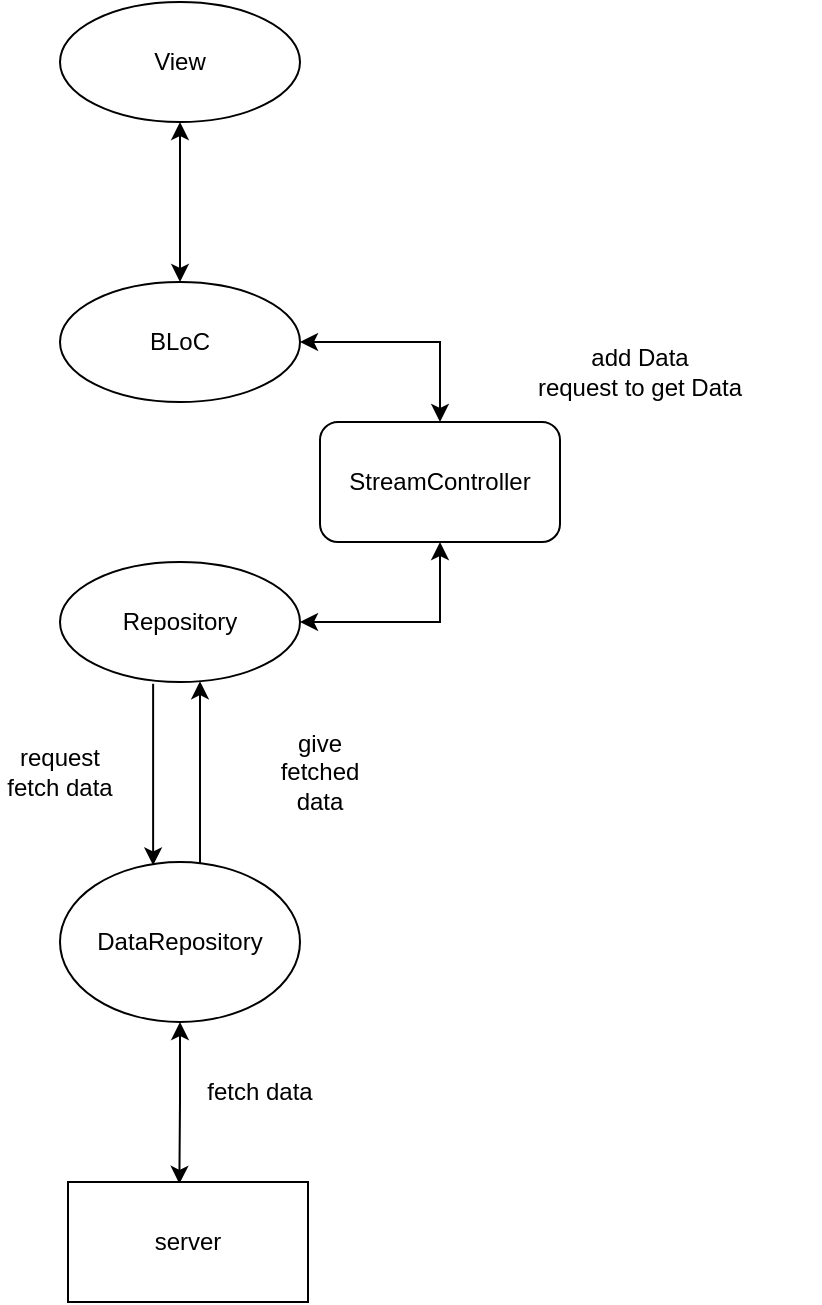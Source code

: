 <mxfile version="16.4.5" type="github">
  <diagram id="fWp90SaGOxRS0m4rPZ-F" name="Page-1">
    <mxGraphModel dx="992" dy="539" grid="1" gridSize="10" guides="1" tooltips="1" connect="1" arrows="1" fold="1" page="1" pageScale="1" pageWidth="827" pageHeight="1169" math="0" shadow="0">
      <root>
        <mxCell id="0" />
        <mxCell id="1" parent="0" />
        <mxCell id="pHxcztYA1CA2AjdNEvCU-6" value="" style="edgeStyle=orthogonalEdgeStyle;rounded=0;orthogonalLoop=1;jettySize=auto;html=1;strokeColor=default;strokeWidth=1;startArrow=none;startFill=0;" edge="1" parent="1" source="pHxcztYA1CA2AjdNEvCU-2" target="pHxcztYA1CA2AjdNEvCU-5">
          <mxGeometry relative="1" as="geometry">
            <Array as="points">
              <mxPoint x="420" y="750" />
              <mxPoint x="420" y="750" />
            </Array>
          </mxGeometry>
        </mxCell>
        <mxCell id="pHxcztYA1CA2AjdNEvCU-24" style="edgeStyle=orthogonalEdgeStyle;rounded=0;orthogonalLoop=1;jettySize=auto;html=1;exitX=0.5;exitY=1;exitDx=0;exitDy=0;entryX=0.464;entryY=0.015;entryDx=0;entryDy=0;entryPerimeter=0;startArrow=classic;startFill=1;strokeColor=default;strokeWidth=1;" edge="1" parent="1" source="pHxcztYA1CA2AjdNEvCU-2" target="pHxcztYA1CA2AjdNEvCU-23">
          <mxGeometry relative="1" as="geometry" />
        </mxCell>
        <mxCell id="pHxcztYA1CA2AjdNEvCU-2" value="DataRepository" style="ellipse;whiteSpace=wrap;html=1;" vertex="1" parent="1">
          <mxGeometry x="350" y="770" width="120" height="80" as="geometry" />
        </mxCell>
        <mxCell id="pHxcztYA1CA2AjdNEvCU-14" style="edgeStyle=orthogonalEdgeStyle;rounded=0;orthogonalLoop=1;jettySize=auto;html=1;entryX=0.5;entryY=1;entryDx=0;entryDy=0;startArrow=classic;startFill=1;strokeColor=default;strokeWidth=1;" edge="1" parent="1" source="pHxcztYA1CA2AjdNEvCU-5" target="pHxcztYA1CA2AjdNEvCU-12">
          <mxGeometry relative="1" as="geometry" />
        </mxCell>
        <mxCell id="pHxcztYA1CA2AjdNEvCU-5" value="Repository" style="ellipse;whiteSpace=wrap;html=1;" vertex="1" parent="1">
          <mxGeometry x="350" y="620" width="120" height="60" as="geometry" />
        </mxCell>
        <mxCell id="pHxcztYA1CA2AjdNEvCU-10" value="" style="edgeStyle=orthogonalEdgeStyle;rounded=0;orthogonalLoop=1;jettySize=auto;html=1;startArrow=classic;startFill=1;strokeColor=default;strokeWidth=1;" edge="1" parent="1" source="pHxcztYA1CA2AjdNEvCU-7" target="pHxcztYA1CA2AjdNEvCU-9">
          <mxGeometry relative="1" as="geometry" />
        </mxCell>
        <mxCell id="pHxcztYA1CA2AjdNEvCU-7" value="BLoC" style="ellipse;whiteSpace=wrap;html=1;" vertex="1" parent="1">
          <mxGeometry x="350" y="480" width="120" height="60" as="geometry" />
        </mxCell>
        <mxCell id="pHxcztYA1CA2AjdNEvCU-9" value="View" style="ellipse;whiteSpace=wrap;html=1;" vertex="1" parent="1">
          <mxGeometry x="350" y="340" width="120" height="60" as="geometry" />
        </mxCell>
        <mxCell id="pHxcztYA1CA2AjdNEvCU-15" style="edgeStyle=orthogonalEdgeStyle;rounded=0;orthogonalLoop=1;jettySize=auto;html=1;entryX=1;entryY=0.5;entryDx=0;entryDy=0;startArrow=classic;startFill=1;strokeColor=default;strokeWidth=1;exitX=0.5;exitY=0;exitDx=0;exitDy=0;" edge="1" parent="1" source="pHxcztYA1CA2AjdNEvCU-12" target="pHxcztYA1CA2AjdNEvCU-7">
          <mxGeometry relative="1" as="geometry" />
        </mxCell>
        <mxCell id="pHxcztYA1CA2AjdNEvCU-12" value="StreamController" style="rounded=1;whiteSpace=wrap;html=1;" vertex="1" parent="1">
          <mxGeometry x="480" y="550" width="120" height="60" as="geometry" />
        </mxCell>
        <mxCell id="pHxcztYA1CA2AjdNEvCU-16" value="add Data&lt;br&gt;request to get Data" style="text;html=1;strokeColor=none;fillColor=none;align=center;verticalAlign=middle;whiteSpace=wrap;rounded=0;" vertex="1" parent="1">
          <mxGeometry x="550" y="510" width="180" height="30" as="geometry" />
        </mxCell>
        <mxCell id="pHxcztYA1CA2AjdNEvCU-20" value="give fetched data" style="text;html=1;strokeColor=none;fillColor=none;align=center;verticalAlign=middle;whiteSpace=wrap;rounded=0;" vertex="1" parent="1">
          <mxGeometry x="450" y="710" width="60" height="30" as="geometry" />
        </mxCell>
        <mxCell id="pHxcztYA1CA2AjdNEvCU-21" value="" style="endArrow=classic;html=1;rounded=0;strokeColor=default;strokeWidth=1;entryX=0.388;entryY=0.021;entryDx=0;entryDy=0;entryPerimeter=0;exitX=0.388;exitY=1.015;exitDx=0;exitDy=0;exitPerimeter=0;" edge="1" parent="1" source="pHxcztYA1CA2AjdNEvCU-5" target="pHxcztYA1CA2AjdNEvCU-2">
          <mxGeometry width="50" height="50" relative="1" as="geometry">
            <mxPoint x="380" y="750" as="sourcePoint" />
            <mxPoint x="430" y="700" as="targetPoint" />
          </mxGeometry>
        </mxCell>
        <mxCell id="pHxcztYA1CA2AjdNEvCU-22" value="request fetch data" style="text;html=1;strokeColor=none;fillColor=none;align=center;verticalAlign=middle;whiteSpace=wrap;rounded=0;" vertex="1" parent="1">
          <mxGeometry x="320" y="710" width="60" height="30" as="geometry" />
        </mxCell>
        <mxCell id="pHxcztYA1CA2AjdNEvCU-23" value="server" style="rounded=0;whiteSpace=wrap;html=1;" vertex="1" parent="1">
          <mxGeometry x="354" y="930" width="120" height="60" as="geometry" />
        </mxCell>
        <mxCell id="pHxcztYA1CA2AjdNEvCU-26" value="fetch data" style="text;html=1;strokeColor=none;fillColor=none;align=center;verticalAlign=middle;whiteSpace=wrap;rounded=0;" vertex="1" parent="1">
          <mxGeometry x="420" y="870" width="60" height="30" as="geometry" />
        </mxCell>
      </root>
    </mxGraphModel>
  </diagram>
</mxfile>
